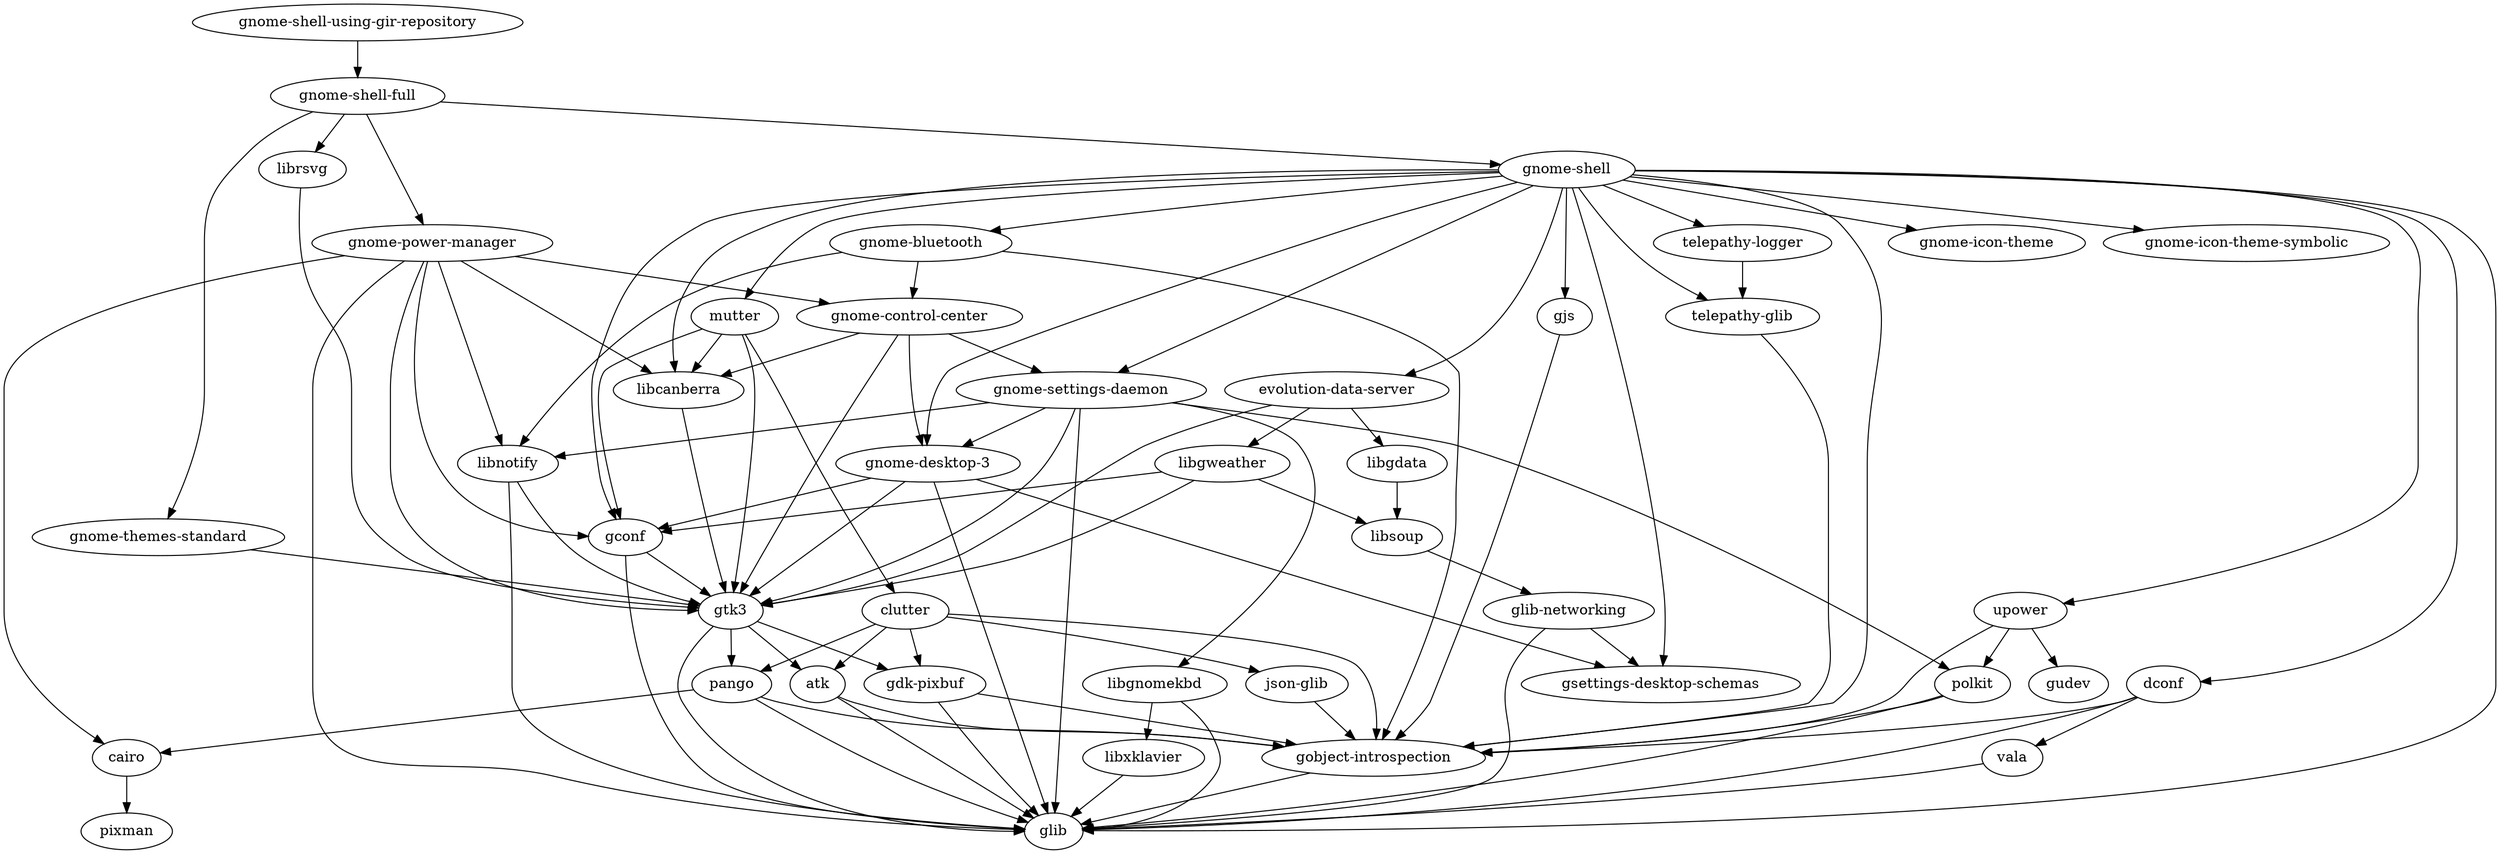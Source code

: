 digraph gnome_shell {
  "gobject-introspection" -> "glib"
  "atk" -> "glib"
  "atk" -> "gobject-introspection"
  "cairo" -> "pixman"
  "pango" -> "glib"
  "pango" -> "gobject-introspection"
  "pango" -> "cairo"
  "gdk-pixbuf" -> "glib"
  "gdk-pixbuf" -> "gobject-introspection"
  "gtk3" -> "glib"
  "gtk3" -> "pango"
  "gtk3" -> "atk"
  "gtk3" -> "gdk-pixbuf"
  "gnome-themes-standard" -> "gtk3"
  "gjs" -> "gobject-introspection"
  "json-glib" -> "gobject-introspection"
  "clutter" -> "json-glib"
  "clutter" -> "gobject-introspection"
  "clutter" -> "atk"
  "clutter" -> "pango"
  "clutter" -> "gdk-pixbuf"
  "dconf" -> "glib"
  "dconf" -> "gobject-introspection"
  "dconf" -> "vala"
  "gconf" -> "glib"
  "gconf" -> "gtk3"
  "mutter" -> "clutter"
  "mutter" -> "gconf"
  "mutter" -> "gtk3"
  "mutter" -> "libcanberra"
  "librsvg" -> "gtk3"
  "gnome-desktop-3" -> "glib"
  "gnome-desktop-3" -> "gtk3"
  "gnome-desktop-3" -> "gconf"
  "gnome-desktop-3" -> "gsettings-desktop-schemas"
  "libcanberra" -> "gtk3"
  "gnome-control-center" -> "gtk3"
  "gnome-control-center" -> "libcanberra"
  "gnome-control-center" -> "gnome-desktop-3"
  "gnome-control-center" -> "gnome-settings-daemon"
  "glib-networking" -> "glib"
  "glib-networking" -> "gsettings-desktop-schemas"
  "libsoup" -> "glib-networking"
  "libgdata" -> "libsoup"
  "libgweather" -> "libsoup"
  "libgweather" -> "gconf"
  "libgweather" -> "gtk3"
  "evolution-data-server" -> "libgweather"
  "evolution-data-server" -> "libgdata"
  "evolution-data-server" -> "gtk3"
  "gnome-power-manager" -> "gtk3"
  "gnome-power-manager" -> "glib"
  "gnome-power-manager" -> "gconf"
  "gnome-power-manager" -> "cairo"
  "gnome-power-manager" -> "libnotify"
  "gnome-power-manager" -> "libcanberra"
  "gnome-power-manager" -> "gnome-control-center"
  "telepathy-glib" -> "gobject-introspection"
  "telepathy-logger" -> "telepathy-glib"
  "gnome-shell" -> "evolution-data-server"
  "gnome-shell" -> "gobject-introspection"
  "gnome-shell" -> "mutter"
  "gnome-shell" -> "gjs"
  "gnome-shell" -> "dconf"
  "gnome-shell" -> "gconf"
  "gnome-shell" -> "glib"
  "gnome-shell" -> "gnome-desktop-3"
  "gnome-shell" -> "gsettings-desktop-schemas"
  "gnome-shell" -> "gnome-icon-theme"
  "gnome-shell" -> "gnome-icon-theme-symbolic"
  "gnome-shell" -> "libcanberra"
  "gnome-shell" -> "gnome-settings-daemon"
  "gnome-shell" -> "gnome-bluetooth"
  "gnome-shell" -> "telepathy-glib"
  "gnome-shell" -> "telepathy-logger"
  "gnome-shell" -> "upower"
  "gnome-bluetooth" -> "gobject-introspection"
  "gnome-bluetooth" -> "gnome-control-center"
  "gnome-bluetooth" -> "libnotify"
  "libnotify" -> "glib"
  "libnotify" -> "gtk3"
  "gnome-settings-daemon" -> "glib"
  "gnome-settings-daemon" -> "gtk3"
  "gnome-settings-daemon" -> "gnome-desktop-3"
  "gnome-settings-daemon" -> "libgnomekbd"
  "gnome-settings-daemon" -> "libnotify"
  "gnome-settings-daemon" -> "polkit"
  "libgnomekbd" -> "glib"
  "libgnomekbd" -> "libxklavier"
  "gnome-shell-using-gir-repository" -> "gnome-shell-full"
  "gnome-shell-full" -> "librsvg"
  "gnome-shell-full" -> "gnome-themes-standard"
  "gnome-shell-full" -> "gnome-shell"
  "gnome-shell-full" -> "gnome-power-manager"
  "vala" -> "glib"
  "polkit" -> "glib"
  "polkit" -> "gobject-introspection"
  "upower" -> "polkit"
  "upower" -> "gobject-introspection"
  "upower" -> "gudev"
  "libxklavier" -> "glib"
}

